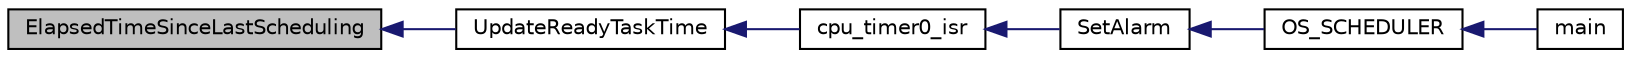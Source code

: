 digraph "ElapsedTimeSinceLastScheduling"
{
  edge [fontname="Helvetica",fontsize="10",labelfontname="Helvetica",labelfontsize="10"];
  node [fontname="Helvetica",fontsize="10",shape=record];
  rankdir="LR";
  Node1 [label="ElapsedTimeSinceLastScheduling",height=0.2,width=0.4,color="black", fillcolor="grey75", style="filled", fontcolor="black"];
  Node1 -> Node2 [dir="back",color="midnightblue",fontsize="10",style="solid",fontname="Helvetica"];
  Node2 [label="UpdateReadyTaskTime",height=0.2,width=0.4,color="black", fillcolor="white", style="filled",URL="$main___s_o_8c.html#a5f150fcb40db814440fbfd0779244637"];
  Node2 -> Node3 [dir="back",color="midnightblue",fontsize="10",style="solid",fontname="Helvetica"];
  Node3 [label="cpu_timer0_isr",height=0.2,width=0.4,color="black", fillcolor="white", style="filled",URL="$main___s_o_8c.html#a0950d135719562f192fb7fd782cd58be"];
  Node3 -> Node4 [dir="back",color="midnightblue",fontsize="10",style="solid",fontname="Helvetica"];
  Node4 [label="SetAlarm",height=0.2,width=0.4,color="black", fillcolor="white", style="filled",URL="$main___s_o_8c.html#a3e6eee2cb5b75dddeb4782c1c5e66765"];
  Node4 -> Node5 [dir="back",color="midnightblue",fontsize="10",style="solid",fontname="Helvetica"];
  Node5 [label="OS_SCHEDULER",height=0.2,width=0.4,color="black", fillcolor="white", style="filled",URL="$main___s_o_8c.html#a200ce9c7c345c3777e63271dd1252c0e"];
  Node5 -> Node6 [dir="back",color="midnightblue",fontsize="10",style="solid",fontname="Helvetica"];
  Node6 [label="main",height=0.2,width=0.4,color="black", fillcolor="white", style="filled",URL="$main___s_o_8c.html#a6288eba0f8e8ad3ab1544ad731eb7667"];
}

